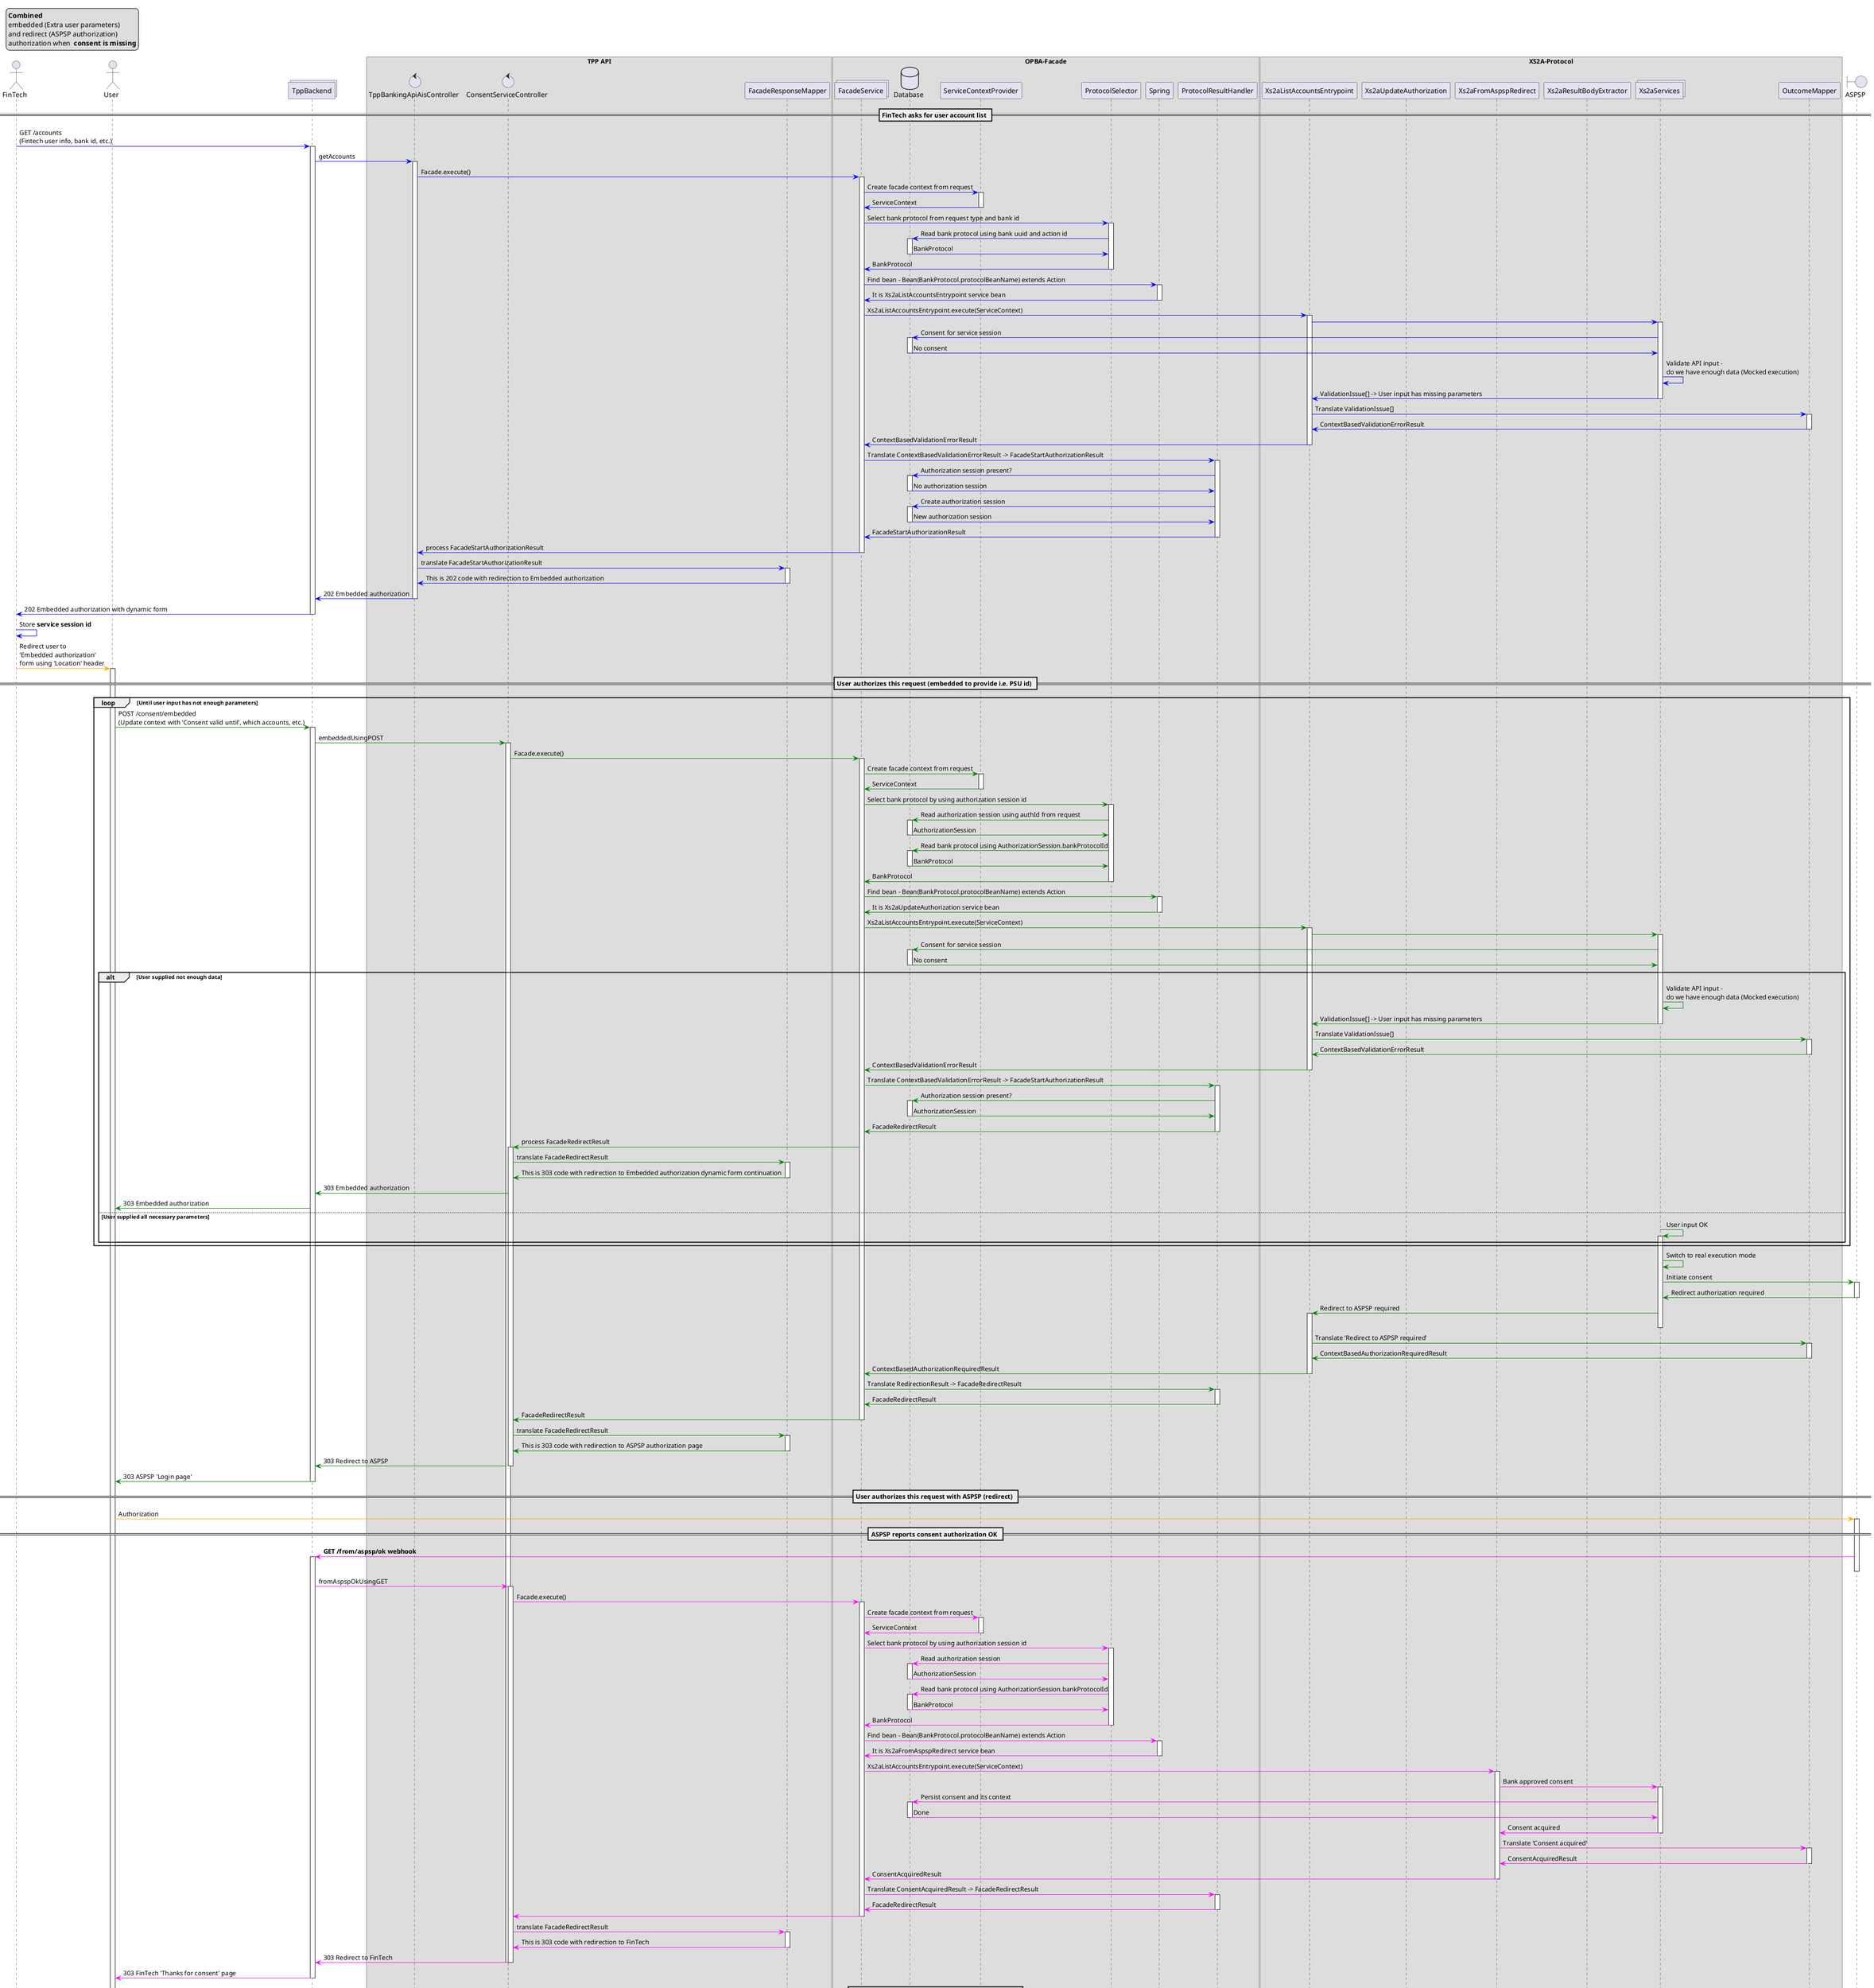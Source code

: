 @startuml
legend top left
  <b>Combined</b>
  embedded (Extra user parameters)
  and redirect (ASPSP authorization)
  authorization when  <b>consent is missing</b>
endlegend

actor FinTech
actor User

collections TppBackend

box "TPP API"
control TppBankingApiAisController
control ConsentServiceController
participant FacadeResponseMapper
endbox

box "OPBA-Facade"
collections FacadeService
database Database
participant ServiceContextProvider
participant ProtocolSelector
participant Spring
participant ProtocolResultHandler
endbox

box "XS2A-Protocol"
participant Xs2aListAccountsEntrypoint
participant Xs2aUpdateAuthorization
participant Xs2aFromAspspRedirect
participant Xs2aResultBodyExtractor
collections Xs2aServices
participant OutcomeMapper
endbox

boundary ASPSP


== FinTech asks for user account list ==
FinTech [#blue]-> TppBackend ++ : GET /accounts\n(Fintech user info, bank id, etc.)
TppBackend [#blue]-> TppBankingApiAisController ++ : getAccounts
TppBankingApiAisController [#blue]-> FacadeService ++ : Facade.execute()
FacadeService [#blue]-> ServiceContextProvider ++ : Create facade context from request
FacadeService <-[#blue] ServiceContextProvider -- : ServiceContext
FacadeService [#blue]-> ProtocolSelector ++ : Select bank protocol from request type and bank id
ProtocolSelector [#blue]-> Database ++ : Read bank protocol using bank uuid and action id
Database [#blue]-> ProtocolSelector -- : BankProtocol
ProtocolSelector [#blue]-> FacadeService -- : BankProtocol
FacadeService [#blue]-> Spring ++ : Find bean - Bean(BankProtocol.protocolBeanName) extends Action
FacadeService <-[#blue] Spring -- : It is Xs2aListAccountsEntrypoint service bean
FacadeService [#blue]-> Xs2aListAccountsEntrypoint ++ : Xs2aListAccountsEntrypoint.execute(ServiceContext)
Xs2aListAccountsEntrypoint [#blue]-> Xs2aServices ++
Xs2aServices [#blue]-> Database ++ : Consent for service session
Xs2aServices <-[#blue] Database -- : No consent
Xs2aServices [#blue]-> Xs2aServices : Validate API input -\ndo we have enough data (Mocked execution)
Xs2aServices [#blue]-> Xs2aListAccountsEntrypoint -- : ValidationIssue[] -> User input has missing parameters
Xs2aListAccountsEntrypoint [#blue]-> OutcomeMapper ++ : Translate ValidationIssue[]
OutcomeMapper [#blue]-> Xs2aListAccountsEntrypoint -- : ContextBasedValidationErrorResult
Xs2aListAccountsEntrypoint [#blue]-> FacadeService -- : ContextBasedValidationErrorResult
FacadeService [#blue]-> ProtocolResultHandler ++ : Translate ContextBasedValidationErrorResult -> FacadeStartAuthorizationResult
ProtocolResultHandler [#blue]-> Database ++ : Authorization session present?
Database [#blue]-> ProtocolResultHandler -- : No authorization session
ProtocolResultHandler [#blue]-> Database ++ : Create authorization session
ProtocolResultHandler <-[#blue] Database -- : New authorization session
ProtocolResultHandler [#blue]-> FacadeService -- : FacadeStartAuthorizationResult
FacadeService [#blue]-> TppBankingApiAisController -- : process FacadeStartAuthorizationResult
TppBankingApiAisController [#blue]-> FacadeResponseMapper ++ : translate FacadeStartAuthorizationResult
FacadeResponseMapper [#blue]-> TppBankingApiAisController -- : This is 202 code with redirection to Embedded authorization
TppBankingApiAisController [#blue]-> TppBackend -- : 202 Embedded authorization
TppBackend [#blue]-> FinTech -- : 202 Embedded authorization with dynamic form
FinTech [#blue]-> FinTech: Store <b>service session id</b>

FinTech [#orange]-> User ++ : Redirect user to\n'Embedded authorization'\nform using 'Location' header


== User authorizes this request (embedded to provide i.e. PSU id) ==
loop Until user input has not enough parameters
User [#green]-> TppBackend ++ : POST /consent/embedded\n(Update context with 'Consent valid until', which accounts, etc.)
TppBackend [#green]-> ConsentServiceController ++ : embeddedUsingPOST
ConsentServiceController [#green]-> FacadeService ++ : Facade.execute()
FacadeService [#green]-> ServiceContextProvider ++ : Create facade context from request
FacadeService <-[#green] ServiceContextProvider -- : ServiceContext
FacadeService [#green]-> ProtocolSelector ++: Select bank protocol by using authorization session id
ProtocolSelector [#green]-> Database ++ : Read authorization session using authId from request
Database [#green]-> ProtocolSelector -- : AuthorizationSession
ProtocolSelector [#green]-> Database ++ : Read bank protocol using AuthorizationSession.bankProtocolId
Database [#green]-> ProtocolSelector -- : BankProtocol
ProtocolSelector [#green]-> FacadeService -- : BankProtocol
FacadeService [#green]-> Spring ++ : Find bean - Bean(BankProtocol.protocolBeanName) extends Action
FacadeService <-[#green] Spring -- : It is Xs2aUpdateAuthorization service bean
FacadeService [#green]-> Xs2aListAccountsEntrypoint ++ : Xs2aListAccountsEntrypoint.execute(ServiceContext)
Xs2aListAccountsEntrypoint [#green]-> Xs2aServices ++
Xs2aServices [#green]-> Database ++ : Consent for service session
Xs2aServices <-[#green] Database -- : No consent
alt User supplied not enough data
  Xs2aServices [#green]-> Xs2aServices : Validate API input -\ndo we have enough data (Mocked execution)
  Xs2aServices [#green]-> Xs2aListAccountsEntrypoint -- : ValidationIssue[] -> User input has missing parameters
  Xs2aListAccountsEntrypoint [#green]-> OutcomeMapper ++ : Translate ValidationIssue[]
  OutcomeMapper [#green]-> Xs2aListAccountsEntrypoint -- : ContextBasedValidationErrorResult
  Xs2aListAccountsEntrypoint [#green]-> FacadeService -- : ContextBasedValidationErrorResult
  FacadeService [#green]-> ProtocolResultHandler ++ : Translate ContextBasedValidationErrorResult -> FacadeStartAuthorizationResult
  ProtocolResultHandler [#green]-> Database ++ : Authorization session present?
  Database [#green]-> ProtocolResultHandler -- : AuthorizationSession
  ProtocolResultHandler [#green]-> FacadeService -- : FacadeRedirectResult
  FacadeService [#green]-> ConsentServiceController ++ : process FacadeRedirectResult
  ConsentServiceController [#green]-> FacadeResponseMapper ++ : translate FacadeRedirectResult
  FacadeResponseMapper [#green]-> ConsentServiceController -- : This is 303 code with redirection to Embedded authorization dynamic form continuation
  ConsentServiceController [#green]-> TppBackend  : 303 Embedded authorization
  TppBackend [#green]-> User : 303 Embedded authorization
else User supplied all necessary parameters
  Xs2aServices [#green]-> Xs2aServices ++ : User input OK
end
end

Xs2aServices [#green]-> Xs2aServices : Switch to real execution mode
Xs2aServices [#green]-> ASPSP ++ : Initiate consent
ASPSP [#green]-> Xs2aServices -- : Redirect authorization required
Xs2aServices [#green]-> Xs2aListAccountsEntrypoint ++ : Redirect to ASPSP required
deactivate Xs2aServices
Xs2aListAccountsEntrypoint [#green]-> OutcomeMapper ++ : Translate 'Redirect to ASPSP required'
OutcomeMapper [#green]-> Xs2aListAccountsEntrypoint -- : ContextBasedAuthorizationRequiredResult
Xs2aListAccountsEntrypoint [#green]-> FacadeService -- : ContextBasedAuthorizationRequiredResult
FacadeService [#green]-> ProtocolResultHandler ++ : Translate RedirectionResult -> FacadeRedirectResult
ProtocolResultHandler [#green]-> FacadeService -- : FacadeRedirectResult
FacadeService [#green]-> ConsentServiceController -- : FacadeRedirectResult
ConsentServiceController [#green]-> FacadeResponseMapper ++ : translate FacadeRedirectResult
FacadeResponseMapper [#green]-> ConsentServiceController -- : This is 303 code with redirection to ASPSP authorization page
ConsentServiceController [#green]-> TppBackend -- : 303 Redirect to ASPSP
TppBackend [#green]-> User -- : 303 ASPSP 'Login page'


== User authorizes this request with ASPSP (redirect) ==
User [#orange]-> ASPSP ++ : Authorization


== ASPSP reports consent authorization OK ==
ASPSP [#magenta]-> TppBackend ++ : <b>GET /from/aspsp/ok webhook</b>
deactivate ASPSP
TppBackend [#magenta]-> ConsentServiceController ++ : fromAspspOkUsingGET
ConsentServiceController [#magenta]-> FacadeService ++ : Facade.execute()
FacadeService [#magenta]-> ServiceContextProvider ++ : Create facade context from request
FacadeService <-[#magenta] ServiceContextProvider -- : ServiceContext
FacadeService [#magenta]-> ProtocolSelector ++ : Select bank protocol by using authorization session id
ProtocolSelector [#magenta]-> Database ++ : Read authorization session
Database [#magenta]-> ProtocolSelector -- : AuthorizationSession
ProtocolSelector [#magenta]-> Database ++ : Read bank protocol using AuthorizationSession.bankProtocolId
Database [#magenta]-> ProtocolSelector -- : BankProtocol
ProtocolSelector [#magenta]-> FacadeService -- : BankProtocol
FacadeService [#magenta]-> Spring ++ : Find bean - Bean(BankProtocol.protocolBeanName) extends Action
FacadeService <-[#magenta] Spring -- : It is Xs2aFromAspspRedirect service bean
FacadeService [#magenta]-> Xs2aFromAspspRedirect ++ : Xs2aListAccountsEntrypoint.execute(ServiceContext)
Xs2aFromAspspRedirect [#magenta]-> Xs2aServices ++ : Bank approved consent
Xs2aServices [#magenta]-> Database ++ : Persist consent and its context
Database [#magenta]-> Xs2aServices -- : Done
Xs2aServices [#magenta]-> Xs2aFromAspspRedirect -- : Consent acquired
Xs2aFromAspspRedirect [#magenta]-> OutcomeMapper ++ : Translate 'Consent acquired'
OutcomeMapper [#magenta]-> Xs2aFromAspspRedirect -- : ConsentAcquiredResult
Xs2aFromAspspRedirect [#magenta]-> FacadeService -- : ConsentAcquiredResult
FacadeService [#magenta]-> ProtocolResultHandler ++ : Translate ConsentAcquiredResult -> FacadeRedirectResult
ProtocolResultHandler [#magenta]-> FacadeService -- : FacadeRedirectResult
FacadeService [#magenta]-> ConsentServiceController --
ConsentServiceController [#magenta]-> FacadeResponseMapper ++ : translate FacadeRedirectResult
FacadeResponseMapper [#magenta]-> ConsentServiceController -- : This is 303 code with redirection to FinTech
ConsentServiceController [#magenta]-> TppBackend -- : 303 Redirect to FinTech
deactivate ConsentServiceController
TppBackend [#magenta]-> User -- : 303 FinTech 'Thanks for consent' page


== Fintech receives notification that consent is received ==
User [#orange]-> FinTech -- : Back to FinTech screen

== Fintech calls user account list within same session id ==
FinTech -> TppBackend ++ : GET /accounts\n with <b>service session id</b> and Fintech user info, bank id, etc.
TppBackend -> TppBankingApiAisController ++ : getAccounts
TppBankingApiAisController -> FacadeService ++ : Facade.execute()
FacadeService -> ServiceContextProvider ++ : Create facade context from request
FacadeService <- ServiceContextProvider -- : ServiceContext
FacadeService -> ProtocolSelector ++ : Select bank protocol from request type and bank id
ProtocolSelector -> Database ++ : Read bank protocol using bank uuid and action id
Database -> ProtocolSelector -- : BankProtocol
ProtocolSelector -> FacadeService -- : BankProtocol
FacadeService -> Spring ++ : Find bean - Bean(BankProtocol.protocolBeanName) extends Action
FacadeService <- Spring -- : It is Xs2aListAccountsEntrypoint service bean
FacadeService -> Xs2aListAccountsEntrypoint ++ : Xs2aListAccountsEntrypoint.execute(ServiceContext)
Xs2aListAccountsEntrypoint -> Xs2aServices ++
Xs2aServices -> Database ++ : Consent for service session
Xs2aServices <- Database -- : Consent present, <b>consent context</b>
Xs2aServices -> Xs2aServices : Validate <b>consent context</b> -\ndo we have enough data (Mocked execution)
Xs2aServices -> ASPSP ++ : Call ASPSP with consent using <b>consent context</b>
ASPSP -> Xs2aServices -- : Users' accounts
Xs2aServices -> OutcomeMapper ++ : Translate ASPSP response
OutcomeMapper -> Xs2aResultBodyExtractor ++: Translate ASPSP response
Xs2aResultBodyExtractor -> OutcomeMapper -- : Account list
OutcomeMapper -> Xs2aListAccountsEntrypoint -- : Account list
Xs2aListAccountsEntrypoint -> FacadeService -- : SuccessResult<Account list>
FacadeService -> ProtocolResultHandler ++ : Translate SuccessResult -> FacadeSuccessResult
ProtocolResultHandler -> FacadeService -- : FacadeSuccessResult
FacadeService -> TppBankingApiAisController -- : FacadeSuccessResult
TppBankingApiAisController -> FacadeResponseMapper ++ : translate FacadeSuccessResult
FacadeResponseMapper -> TppBankingApiAisController -- : This is 200 code with Account list body
TppBankingApiAisController -> TppBackend --: 200 and Account list
TppBackend -> FinTech -- : 200 and Account list
@enduml
